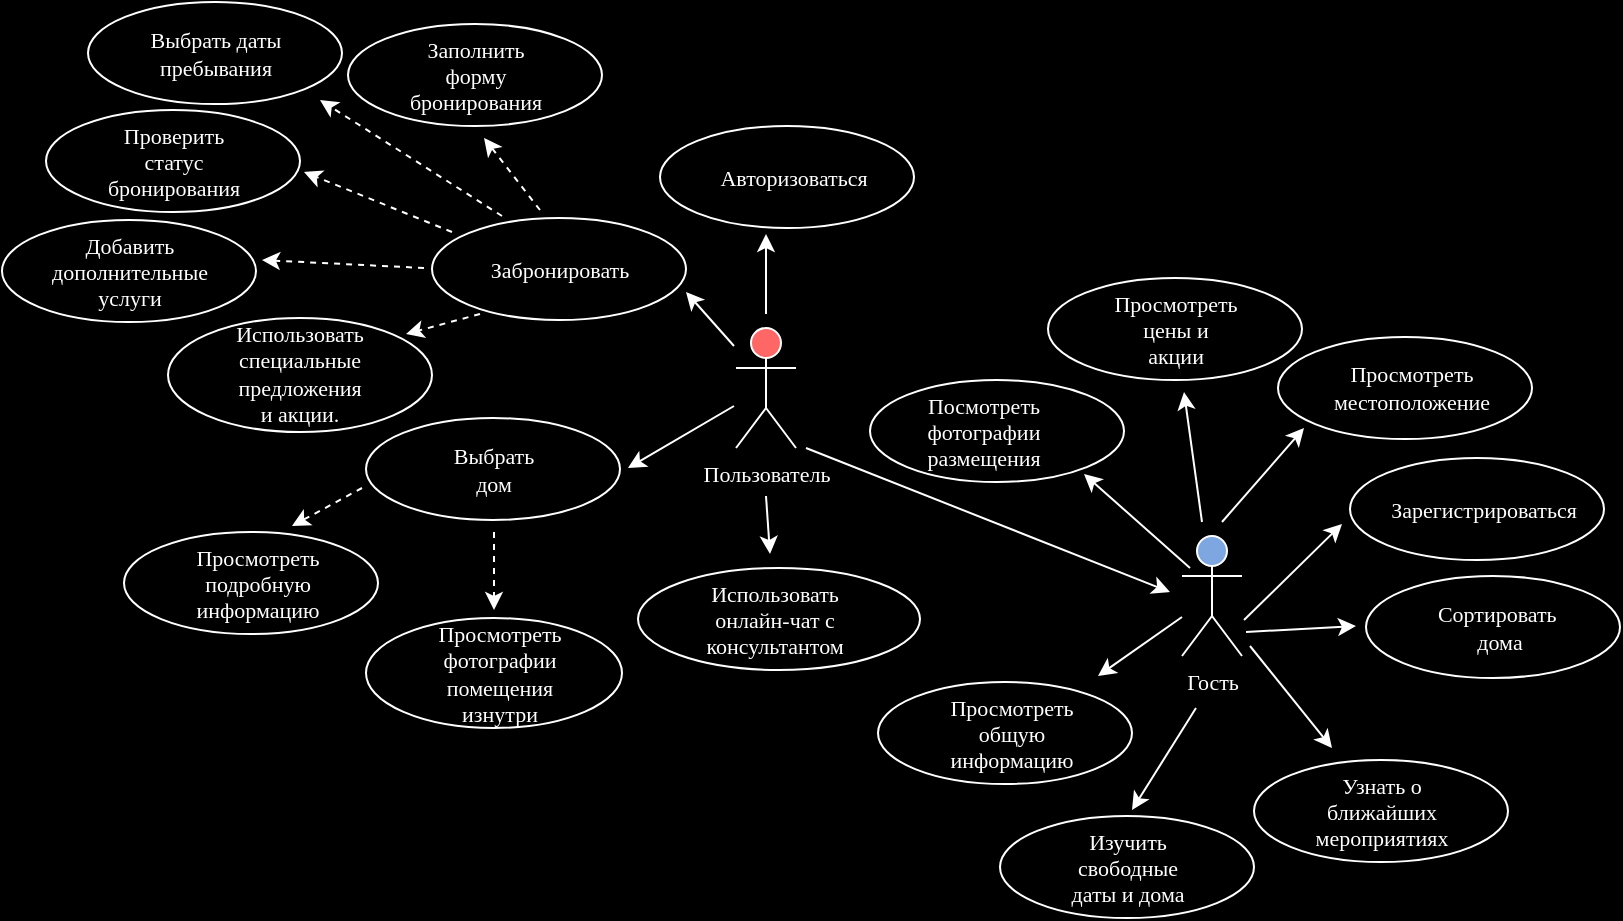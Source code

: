 <mxfile version="23.1.5" type="device">
  <diagram name="Page-1" id="e7e014a7-5840-1c2e-5031-d8a46d1fe8dd">
    <mxGraphModel dx="914" dy="554" grid="0" gridSize="10" guides="1" tooltips="1" connect="1" arrows="1" fold="1" page="1" pageScale="1" pageWidth="1169" pageHeight="826" background="#000000" math="0" shadow="0">
      <root>
        <mxCell id="0" />
        <mxCell id="1" parent="0" />
        <mxCell id="7D0xqLcLx8j0UuJhCW7n-1" value="&lt;font style=&quot;background-color: rgb(0, 0, 0); font-size: 11px;&quot; color=&quot;#ffffff&quot;&gt;Пользователь&lt;/font&gt;" style="shape=umlActor;verticalLabelPosition=bottom;verticalAlign=top;html=1;outlineConnect=0;strokeColor=#FFFFFF;fillColor=#FF6666;fontSize=11;fontFamily=Times New Roman;" parent="1" vertex="1">
          <mxGeometry x="602" y="174" width="30" height="60" as="geometry" />
        </mxCell>
        <mxCell id="7D0xqLcLx8j0UuJhCW7n-2" value="&lt;font style=&quot;background-color: rgb(0, 0, 0); font-size: 11px;&quot; color=&quot;#ffffff&quot;&gt;Гость&lt;br style=&quot;font-size: 11px;&quot;&gt;&lt;/font&gt;" style="shape=umlActor;verticalLabelPosition=bottom;verticalAlign=top;html=1;outlineConnect=0;strokeColor=#FFFFFF;fillColor=#7EA6E0;fontSize=11;fontFamily=Times New Roman;" parent="1" vertex="1">
          <mxGeometry x="825" y="278" width="30" height="60" as="geometry" />
        </mxCell>
        <mxCell id="7D0xqLcLx8j0UuJhCW7n-10" value="" style="group;fontSize=11;fontFamily=Times New Roman;" parent="1" vertex="1" connectable="0">
          <mxGeometry x="909" y="239" width="127" height="51" as="geometry" />
        </mxCell>
        <mxCell id="7D0xqLcLx8j0UuJhCW7n-3" value="" style="ellipse;whiteSpace=wrap;html=1;fillColor=#000000;strokeColor=#FFFFFF;fontSize=11;fontFamily=Times New Roman;" parent="7D0xqLcLx8j0UuJhCW7n-10" vertex="1">
          <mxGeometry width="127" height="51" as="geometry" />
        </mxCell>
        <mxCell id="7D0xqLcLx8j0UuJhCW7n-5" value="Зарегистрироваться" style="text;html=1;align=center;verticalAlign=middle;whiteSpace=wrap;rounded=0;fontColor=#FFFFFF;container=0;fontSize=11;fontFamily=Times New Roman;" parent="7D0xqLcLx8j0UuJhCW7n-10" vertex="1">
          <mxGeometry x="37" y="10.5" width="60" height="30" as="geometry" />
        </mxCell>
        <mxCell id="7D0xqLcLx8j0UuJhCW7n-13" value="" style="group;fontSize=11;fontFamily=Times New Roman;" parent="1" vertex="1" connectable="0">
          <mxGeometry x="873" y="178.5" width="127" height="51" as="geometry" />
        </mxCell>
        <mxCell id="7D0xqLcLx8j0UuJhCW7n-14" value="" style="ellipse;whiteSpace=wrap;html=1;fillColor=#000000;strokeColor=#FFFFFF;fontSize=11;fontFamily=Times New Roman;" parent="7D0xqLcLx8j0UuJhCW7n-13" vertex="1">
          <mxGeometry width="127" height="51" as="geometry" />
        </mxCell>
        <mxCell id="7D0xqLcLx8j0UuJhCW7n-15" value="Просмотреть местоположение" style="text;html=1;align=center;verticalAlign=middle;whiteSpace=wrap;rounded=0;fontColor=#FFFFFF;container=0;fontSize=11;fontFamily=Times New Roman;" parent="7D0xqLcLx8j0UuJhCW7n-13" vertex="1">
          <mxGeometry x="37" y="10.5" width="60" height="30" as="geometry" />
        </mxCell>
        <mxCell id="7D0xqLcLx8j0UuJhCW7n-16" value="" style="group;fontSize=11;fontFamily=Times New Roman;" parent="1" vertex="1" connectable="0">
          <mxGeometry x="564" y="73" width="127" height="51" as="geometry" />
        </mxCell>
        <mxCell id="7D0xqLcLx8j0UuJhCW7n-17" value="" style="ellipse;whiteSpace=wrap;html=1;fillColor=#000000;strokeColor=#FFFFFF;fontSize=11;fontFamily=Times New Roman;" parent="7D0xqLcLx8j0UuJhCW7n-16" vertex="1">
          <mxGeometry width="127" height="51" as="geometry" />
        </mxCell>
        <mxCell id="7D0xqLcLx8j0UuJhCW7n-18" value="Авторизоваться" style="text;html=1;align=center;verticalAlign=middle;whiteSpace=wrap;rounded=0;fontColor=#FFFFFF;container=0;fontSize=11;fontFamily=Times New Roman;" parent="7D0xqLcLx8j0UuJhCW7n-16" vertex="1">
          <mxGeometry x="37" y="10.5" width="60" height="30" as="geometry" />
        </mxCell>
        <mxCell id="7D0xqLcLx8j0UuJhCW7n-19" value="" style="group;fontSize=11;fontFamily=Times New Roman;" parent="1" vertex="1" connectable="0">
          <mxGeometry x="917" y="298" width="127" height="51" as="geometry" />
        </mxCell>
        <mxCell id="7D0xqLcLx8j0UuJhCW7n-20" value="" style="ellipse;whiteSpace=wrap;html=1;fillColor=#000000;strokeColor=#FFFFFF;fontSize=11;fontFamily=Times New Roman;" parent="7D0xqLcLx8j0UuJhCW7n-19" vertex="1">
          <mxGeometry width="127" height="51" as="geometry" />
        </mxCell>
        <mxCell id="7D0xqLcLx8j0UuJhCW7n-21" value="Сортировать&amp;nbsp; дома" style="text;html=1;align=center;verticalAlign=middle;whiteSpace=wrap;rounded=0;fontColor=#FFFFFF;container=0;fontSize=11;fontFamily=Times New Roman;" parent="7D0xqLcLx8j0UuJhCW7n-19" vertex="1">
          <mxGeometry x="37" y="10.5" width="60" height="30" as="geometry" />
        </mxCell>
        <mxCell id="7D0xqLcLx8j0UuJhCW7n-22" value="" style="group;fontSize=11;fontFamily=Times New Roman;" parent="1" vertex="1" connectable="0">
          <mxGeometry x="673" y="351" width="127" height="51" as="geometry" />
        </mxCell>
        <mxCell id="7D0xqLcLx8j0UuJhCW7n-23" value="" style="ellipse;whiteSpace=wrap;html=1;fillColor=#000000;strokeColor=#FFFFFF;fontSize=11;fontFamily=Times New Roman;" parent="7D0xqLcLx8j0UuJhCW7n-22" vertex="1">
          <mxGeometry width="127" height="51" as="geometry" />
        </mxCell>
        <mxCell id="7D0xqLcLx8j0UuJhCW7n-24" value="Просмотреть общую информацию" style="text;html=1;align=center;verticalAlign=middle;whiteSpace=wrap;rounded=0;fontColor=#FFFFFF;container=0;fontSize=11;fontFamily=Times New Roman;" parent="7D0xqLcLx8j0UuJhCW7n-22" vertex="1">
          <mxGeometry x="37" y="10.5" width="60" height="30" as="geometry" />
        </mxCell>
        <mxCell id="7D0xqLcLx8j0UuJhCW7n-25" value="" style="group;fontSize=11;fontFamily=Times New Roman;" parent="1" vertex="1" connectable="0">
          <mxGeometry x="417" y="219" width="127" height="51" as="geometry" />
        </mxCell>
        <mxCell id="7D0xqLcLx8j0UuJhCW7n-26" value="" style="ellipse;whiteSpace=wrap;html=1;fillColor=#000000;strokeColor=#FFFFFF;fontSize=11;fontFamily=Times New Roman;" parent="7D0xqLcLx8j0UuJhCW7n-25" vertex="1">
          <mxGeometry width="127" height="51" as="geometry" />
        </mxCell>
        <mxCell id="7D0xqLcLx8j0UuJhCW7n-27" value="Выбрать дом" style="text;html=1;align=center;verticalAlign=middle;whiteSpace=wrap;rounded=0;fontColor=#FFFFFF;container=0;fontSize=11;fontFamily=Times New Roman;" parent="7D0xqLcLx8j0UuJhCW7n-25" vertex="1">
          <mxGeometry x="33.5" y="10.5" width="59.5" height="30" as="geometry" />
        </mxCell>
        <mxCell id="7D0xqLcLx8j0UuJhCW7n-28" value="" style="group;fontSize=11;fontFamily=Times New Roman;" parent="1" vertex="1" connectable="0">
          <mxGeometry x="450" y="119" width="127" height="51" as="geometry" />
        </mxCell>
        <mxCell id="7D0xqLcLx8j0UuJhCW7n-29" value="" style="ellipse;whiteSpace=wrap;html=1;fillColor=#000000;strokeColor=#FFFFFF;fontSize=11;fontFamily=Times New Roman;" parent="7D0xqLcLx8j0UuJhCW7n-28" vertex="1">
          <mxGeometry width="127" height="51" as="geometry" />
        </mxCell>
        <mxCell id="7D0xqLcLx8j0UuJhCW7n-30" value="Забронировать" style="text;html=1;align=center;verticalAlign=middle;whiteSpace=wrap;rounded=0;fontColor=#FFFFFF;container=0;fontSize=11;fontFamily=Times New Roman;" parent="7D0xqLcLx8j0UuJhCW7n-28" vertex="1">
          <mxGeometry x="33.5" y="10.5" width="60" height="30" as="geometry" />
        </mxCell>
        <mxCell id="7D0xqLcLx8j0UuJhCW7n-31" value="" style="group;fontSize=11;fontFamily=Times New Roman;" parent="1" vertex="1" connectable="0">
          <mxGeometry x="734" y="418" width="127" height="51" as="geometry" />
        </mxCell>
        <mxCell id="7D0xqLcLx8j0UuJhCW7n-32" value="" style="ellipse;whiteSpace=wrap;html=1;fillColor=#000000;strokeColor=#FFFFFF;fontSize=11;fontFamily=Times New Roman;" parent="7D0xqLcLx8j0UuJhCW7n-31" vertex="1">
          <mxGeometry width="127" height="51" as="geometry" />
        </mxCell>
        <mxCell id="7D0xqLcLx8j0UuJhCW7n-33" value="Изучить свободные даты и дома" style="text;html=1;align=center;verticalAlign=middle;whiteSpace=wrap;rounded=0;fontColor=#FFFFFF;container=0;fontSize=11;fontFamily=Times New Roman;" parent="7D0xqLcLx8j0UuJhCW7n-31" vertex="1">
          <mxGeometry x="33.5" y="10.5" width="60" height="30" as="geometry" />
        </mxCell>
        <mxCell id="nafYCN3jZckzrY_32epx-2" value="" style="group;fontSize=11;fontFamily=Times New Roman;" vertex="1" connectable="0" parent="1">
          <mxGeometry x="758" y="149" width="127" height="51" as="geometry" />
        </mxCell>
        <mxCell id="nafYCN3jZckzrY_32epx-3" value="" style="ellipse;whiteSpace=wrap;html=1;fillColor=#000000;strokeColor=#FFFFFF;fontSize=11;fontFamily=Times New Roman;" vertex="1" parent="nafYCN3jZckzrY_32epx-2">
          <mxGeometry width="127" height="51" as="geometry" />
        </mxCell>
        <mxCell id="nafYCN3jZckzrY_32epx-4" value="Просмотреть цены и акции" style="text;html=1;align=center;verticalAlign=middle;whiteSpace=wrap;rounded=0;fontColor=#FFFFFF;container=0;fontSize=11;fontFamily=Times New Roman;" vertex="1" parent="nafYCN3jZckzrY_32epx-2">
          <mxGeometry x="33.5" y="10.5" width="60" height="30" as="geometry" />
        </mxCell>
        <mxCell id="nafYCN3jZckzrY_32epx-6" value="" style="group;fontSize=11;fontFamily=Times New Roman;" vertex="1" connectable="0" parent="1">
          <mxGeometry x="861" y="390" width="127" height="51" as="geometry" />
        </mxCell>
        <mxCell id="nafYCN3jZckzrY_32epx-7" value="" style="ellipse;whiteSpace=wrap;html=1;fillColor=#000000;strokeColor=#FFFFFF;fontSize=11;fontFamily=Times New Roman;" vertex="1" parent="nafYCN3jZckzrY_32epx-6">
          <mxGeometry width="127" height="51" as="geometry" />
        </mxCell>
        <mxCell id="nafYCN3jZckzrY_32epx-8" value="Узнать о ближайших мероприятиях" style="text;html=1;align=center;verticalAlign=middle;whiteSpace=wrap;rounded=0;fontColor=#FFFFFF;container=0;fontSize=11;fontFamily=Times New Roman;" vertex="1" parent="nafYCN3jZckzrY_32epx-6">
          <mxGeometry x="33.5" y="10.5" width="60" height="30" as="geometry" />
        </mxCell>
        <mxCell id="nafYCN3jZckzrY_32epx-9" value="" style="group;fontSize=11;fontFamily=Times New Roman;" vertex="1" connectable="0" parent="1">
          <mxGeometry x="553" y="294" width="141" height="51" as="geometry" />
        </mxCell>
        <mxCell id="nafYCN3jZckzrY_32epx-10" value="" style="ellipse;whiteSpace=wrap;html=1;fillColor=#000000;strokeColor=#FFFFFF;fontSize=11;fontFamily=Times New Roman;" vertex="1" parent="nafYCN3jZckzrY_32epx-9">
          <mxGeometry width="141" height="51" as="geometry" />
        </mxCell>
        <mxCell id="nafYCN3jZckzrY_32epx-11" value="Использовать онлайн-чат с консультантом" style="text;html=1;align=center;verticalAlign=middle;whiteSpace=wrap;rounded=0;fontColor=#FFFFFF;container=0;fontSize=11;fontFamily=Times New Roman;" vertex="1" parent="nafYCN3jZckzrY_32epx-9">
          <mxGeometry x="34.996" y="10.5" width="66.614" height="30" as="geometry" />
        </mxCell>
        <mxCell id="nafYCN3jZckzrY_32epx-12" value="" style="group;fontSize=11;fontFamily=Times New Roman;" vertex="1" connectable="0" parent="1">
          <mxGeometry x="669" y="200" width="127" height="51" as="geometry" />
        </mxCell>
        <mxCell id="nafYCN3jZckzrY_32epx-13" value="" style="ellipse;whiteSpace=wrap;html=1;fillColor=#000000;strokeColor=#FFFFFF;fontSize=11;fontFamily=Times New Roman;" vertex="1" parent="nafYCN3jZckzrY_32epx-12">
          <mxGeometry width="127" height="51" as="geometry" />
        </mxCell>
        <mxCell id="nafYCN3jZckzrY_32epx-14" value="Посмотреть фотографии размещения" style="text;html=1;align=center;verticalAlign=middle;whiteSpace=wrap;rounded=0;fontColor=#FFFFFF;container=0;fontSize=11;fontFamily=Times New Roman;" vertex="1" parent="nafYCN3jZckzrY_32epx-12">
          <mxGeometry x="27" y="10.5" width="60" height="30" as="geometry" />
        </mxCell>
        <mxCell id="nafYCN3jZckzrY_32epx-51" value="" style="endArrow=classic;html=1;rounded=0;strokeColor=#FFFFFF;fontSize=11;fontFamily=Times New Roman;" edge="1" parent="nafYCN3jZckzrY_32epx-12">
          <mxGeometry width="50" height="50" relative="1" as="geometry">
            <mxPoint x="-32" y="34" as="sourcePoint" />
            <mxPoint x="150" y="106" as="targetPoint" />
          </mxGeometry>
        </mxCell>
        <mxCell id="nafYCN3jZckzrY_32epx-15" value="" style="group;fontSize=11;fontFamily=Times New Roman;" vertex="1" connectable="0" parent="1">
          <mxGeometry x="296" y="276" width="127" height="51" as="geometry" />
        </mxCell>
        <mxCell id="nafYCN3jZckzrY_32epx-16" value="" style="ellipse;whiteSpace=wrap;html=1;fillColor=#000000;strokeColor=#FFFFFF;fontSize=11;fontFamily=Times New Roman;" vertex="1" parent="nafYCN3jZckzrY_32epx-15">
          <mxGeometry width="127" height="51" as="geometry" />
        </mxCell>
        <mxCell id="nafYCN3jZckzrY_32epx-17" value="Просмотреть подробную информацию" style="text;html=1;align=center;verticalAlign=middle;whiteSpace=wrap;rounded=0;fontColor=#FFFFFF;container=0;fontSize=11;fontFamily=Times New Roman;" vertex="1" parent="nafYCN3jZckzrY_32epx-15">
          <mxGeometry x="37" y="10.5" width="60" height="30" as="geometry" />
        </mxCell>
        <mxCell id="nafYCN3jZckzrY_32epx-18" value="" style="group;fontSize=11;fontFamily=Times New Roman;" vertex="1" connectable="0" parent="1">
          <mxGeometry x="417" y="319" width="128" height="55" as="geometry" />
        </mxCell>
        <mxCell id="nafYCN3jZckzrY_32epx-19" value="" style="ellipse;whiteSpace=wrap;html=1;fillColor=#000000;strokeColor=#FFFFFF;fontSize=11;fontFamily=Times New Roman;" vertex="1" parent="nafYCN3jZckzrY_32epx-18">
          <mxGeometry width="128" height="55" as="geometry" />
        </mxCell>
        <mxCell id="nafYCN3jZckzrY_32epx-20" value="Просмотреть фотографии помещения изнутри" style="text;html=1;align=center;verticalAlign=middle;whiteSpace=wrap;rounded=0;fontColor=#FFFFFF;container=0;fontSize=11;fontFamily=Times New Roman;" vertex="1" parent="nafYCN3jZckzrY_32epx-18">
          <mxGeometry x="37.291" y="11.324" width="60.472" height="32.353" as="geometry" />
        </mxCell>
        <mxCell id="nafYCN3jZckzrY_32epx-21" value="" style="group;fontSize=11;fontFamily=Times New Roman;" vertex="1" connectable="0" parent="1">
          <mxGeometry x="278" y="11" width="127" height="51" as="geometry" />
        </mxCell>
        <mxCell id="nafYCN3jZckzrY_32epx-22" value="" style="ellipse;whiteSpace=wrap;html=1;fillColor=#000000;strokeColor=#FFFFFF;fontSize=11;fontFamily=Times New Roman;" vertex="1" parent="nafYCN3jZckzrY_32epx-21">
          <mxGeometry width="127" height="51" as="geometry" />
        </mxCell>
        <mxCell id="nafYCN3jZckzrY_32epx-23" value="Выбрать даты пребывания" style="text;html=1;align=center;verticalAlign=middle;whiteSpace=wrap;rounded=0;fontColor=#FFFFFF;container=0;fontSize=11;fontFamily=Times New Roman;" vertex="1" parent="nafYCN3jZckzrY_32epx-21">
          <mxGeometry x="29.75" y="10.5" width="67.5" height="30" as="geometry" />
        </mxCell>
        <mxCell id="nafYCN3jZckzrY_32epx-25" value="" style="group;fontSize=11;fontFamily=Times New Roman;" vertex="1" connectable="0" parent="1">
          <mxGeometry x="408" y="22" width="127" height="51" as="geometry" />
        </mxCell>
        <mxCell id="nafYCN3jZckzrY_32epx-26" value="" style="ellipse;whiteSpace=wrap;html=1;fillColor=#000000;strokeColor=#FFFFFF;fontSize=11;fontFamily=Times New Roman;" vertex="1" parent="nafYCN3jZckzrY_32epx-25">
          <mxGeometry width="127" height="51" as="geometry" />
        </mxCell>
        <mxCell id="nafYCN3jZckzrY_32epx-27" value="Заполнить форму бронирования" style="text;html=1;align=center;verticalAlign=middle;whiteSpace=wrap;rounded=0;fontColor=#FFFFFF;container=0;fontSize=11;fontFamily=Times New Roman;" vertex="1" parent="nafYCN3jZckzrY_32epx-25">
          <mxGeometry x="33.5" y="10.5" width="60" height="30" as="geometry" />
        </mxCell>
        <mxCell id="nafYCN3jZckzrY_32epx-28" value="" style="group;fontSize=11;fontFamily=Times New Roman;" vertex="1" connectable="0" parent="1">
          <mxGeometry x="257" y="65" width="127" height="51" as="geometry" />
        </mxCell>
        <mxCell id="nafYCN3jZckzrY_32epx-29" value="" style="ellipse;whiteSpace=wrap;html=1;fillColor=#000000;strokeColor=#FFFFFF;fontSize=11;fontFamily=Times New Roman;" vertex="1" parent="nafYCN3jZckzrY_32epx-28">
          <mxGeometry width="127" height="51" as="geometry" />
        </mxCell>
        <mxCell id="nafYCN3jZckzrY_32epx-30" value="Проверить статус бронирования" style="text;html=1;align=center;verticalAlign=middle;whiteSpace=wrap;rounded=0;fontColor=#FFFFFF;container=0;fontSize=11;fontFamily=Times New Roman;" vertex="1" parent="nafYCN3jZckzrY_32epx-28">
          <mxGeometry x="33.5" y="10.5" width="60" height="30" as="geometry" />
        </mxCell>
        <mxCell id="nafYCN3jZckzrY_32epx-31" value="" style="group;fontSize=11;fontFamily=Times New Roman;" vertex="1" connectable="0" parent="1">
          <mxGeometry x="235" y="120" width="127" height="51" as="geometry" />
        </mxCell>
        <mxCell id="nafYCN3jZckzrY_32epx-32" value="" style="ellipse;whiteSpace=wrap;html=1;fillColor=#000000;strokeColor=#FFFFFF;fontSize=11;fontFamily=Times New Roman;" vertex="1" parent="nafYCN3jZckzrY_32epx-31">
          <mxGeometry width="127" height="51" as="geometry" />
        </mxCell>
        <mxCell id="nafYCN3jZckzrY_32epx-33" value="Добавить дополнительные услуги" style="text;html=1;align=center;verticalAlign=middle;whiteSpace=wrap;rounded=0;fontColor=#FFFFFF;container=0;fontSize=11;fontFamily=Times New Roman;" vertex="1" parent="nafYCN3jZckzrY_32epx-31">
          <mxGeometry x="33.5" y="10.5" width="60" height="30" as="geometry" />
        </mxCell>
        <mxCell id="nafYCN3jZckzrY_32epx-34" value="" style="group;fontSize=11;fontFamily=Times New Roman;" vertex="1" connectable="0" parent="1">
          <mxGeometry x="318" y="169" width="132" height="57" as="geometry" />
        </mxCell>
        <mxCell id="nafYCN3jZckzrY_32epx-35" value="" style="ellipse;whiteSpace=wrap;html=1;fillColor=#000000;strokeColor=#FFFFFF;fontSize=11;fontFamily=Times New Roman;" vertex="1" parent="nafYCN3jZckzrY_32epx-34">
          <mxGeometry width="132" height="57" as="geometry" />
        </mxCell>
        <mxCell id="nafYCN3jZckzrY_32epx-36" value="Использовать специальные предложения и акции." style="text;html=1;align=center;verticalAlign=middle;whiteSpace=wrap;rounded=0;fontColor=#FFFFFF;container=0;fontSize=11;fontFamily=Times New Roman;" vertex="1" parent="nafYCN3jZckzrY_32epx-34">
          <mxGeometry x="34.819" y="11.735" width="62.362" height="33.529" as="geometry" />
        </mxCell>
        <mxCell id="nafYCN3jZckzrY_32epx-42" value="" style="endArrow=classic;html=1;rounded=0;strokeColor=#FFFFFF;fontSize=11;fontFamily=Times New Roman;" edge="1" parent="1">
          <mxGeometry width="50" height="50" relative="1" as="geometry">
            <mxPoint x="856" y="320" as="sourcePoint" />
            <mxPoint x="905" y="272" as="targetPoint" />
          </mxGeometry>
        </mxCell>
        <mxCell id="nafYCN3jZckzrY_32epx-43" value="" style="endArrow=classic;html=1;rounded=0;strokeColor=#FFFFFF;fontSize=11;fontFamily=Times New Roman;" edge="1" parent="1" source="7D0xqLcLx8j0UuJhCW7n-2">
          <mxGeometry width="50" height="50" relative="1" as="geometry">
            <mxPoint x="822" y="315" as="sourcePoint" />
            <mxPoint x="783" y="348" as="targetPoint" />
          </mxGeometry>
        </mxCell>
        <mxCell id="nafYCN3jZckzrY_32epx-44" value="" style="endArrow=classic;html=1;rounded=0;strokeColor=#FFFFFF;fontSize=11;fontFamily=Times New Roman;" edge="1" parent="1">
          <mxGeometry width="50" height="50" relative="1" as="geometry">
            <mxPoint x="845" y="271" as="sourcePoint" />
            <mxPoint x="886" y="224" as="targetPoint" />
          </mxGeometry>
        </mxCell>
        <mxCell id="nafYCN3jZckzrY_32epx-45" value="" style="endArrow=classic;html=1;rounded=0;strokeColor=#FFFFFF;fontSize=11;fontFamily=Times New Roman;" edge="1" parent="1">
          <mxGeometry width="50" height="50" relative="1" as="geometry">
            <mxPoint x="832" y="364" as="sourcePoint" />
            <mxPoint x="800" y="415" as="targetPoint" />
          </mxGeometry>
        </mxCell>
        <mxCell id="nafYCN3jZckzrY_32epx-46" value="" style="endArrow=classic;html=1;rounded=0;strokeColor=#FFFFFF;fontSize=11;fontFamily=Times New Roman;" edge="1" parent="1">
          <mxGeometry width="50" height="50" relative="1" as="geometry">
            <mxPoint x="859" y="333" as="sourcePoint" />
            <mxPoint x="900" y="384" as="targetPoint" />
          </mxGeometry>
        </mxCell>
        <mxCell id="nafYCN3jZckzrY_32epx-47" value="" style="endArrow=classic;html=1;rounded=0;strokeColor=#FFFFFF;fontSize=11;fontFamily=Times New Roman;" edge="1" parent="1">
          <mxGeometry width="50" height="50" relative="1" as="geometry">
            <mxPoint x="835" y="271" as="sourcePoint" />
            <mxPoint x="826" y="206" as="targetPoint" />
          </mxGeometry>
        </mxCell>
        <mxCell id="nafYCN3jZckzrY_32epx-48" value="" style="endArrow=classic;html=1;rounded=0;strokeColor=#FFFFFF;fontSize=11;fontFamily=Times New Roman;" edge="1" parent="1">
          <mxGeometry width="50" height="50" relative="1" as="geometry">
            <mxPoint x="829" y="294" as="sourcePoint" />
            <mxPoint x="776" y="247" as="targetPoint" />
          </mxGeometry>
        </mxCell>
        <mxCell id="nafYCN3jZckzrY_32epx-50" value="" style="endArrow=classic;html=1;rounded=0;strokeColor=#FFFFFF;fontSize=11;fontFamily=Times New Roman;" edge="1" parent="1">
          <mxGeometry width="50" height="50" relative="1" as="geometry">
            <mxPoint x="857" y="326" as="sourcePoint" />
            <mxPoint x="912" y="323" as="targetPoint" />
          </mxGeometry>
        </mxCell>
        <mxCell id="nafYCN3jZckzrY_32epx-54" value="" style="endArrow=classic;html=1;rounded=0;strokeColor=#FFFFFF;fontSize=11;fontFamily=Times New Roman;" edge="1" parent="1">
          <mxGeometry width="50" height="50" relative="1" as="geometry">
            <mxPoint x="601" y="213" as="sourcePoint" />
            <mxPoint x="548" y="244" as="targetPoint" />
          </mxGeometry>
        </mxCell>
        <mxCell id="nafYCN3jZckzrY_32epx-55" value="" style="endArrow=classic;html=1;rounded=0;strokeColor=#FFFFFF;dashed=1;fontSize=11;fontFamily=Times New Roman;" edge="1" parent="1">
          <mxGeometry width="50" height="50" relative="1" as="geometry">
            <mxPoint x="504" y="115" as="sourcePoint" />
            <mxPoint x="476" y="79" as="targetPoint" />
          </mxGeometry>
        </mxCell>
        <mxCell id="nafYCN3jZckzrY_32epx-56" value="" style="endArrow=classic;html=1;rounded=0;strokeColor=#FFFFFF;fontSize=11;fontFamily=Times New Roman;" edge="1" parent="1">
          <mxGeometry width="50" height="50" relative="1" as="geometry">
            <mxPoint x="601" y="183" as="sourcePoint" />
            <mxPoint x="577" y="156" as="targetPoint" />
          </mxGeometry>
        </mxCell>
        <mxCell id="nafYCN3jZckzrY_32epx-57" value="" style="endArrow=classic;html=1;rounded=0;strokeColor=#FFFFFF;fontSize=11;fontFamily=Times New Roman;" edge="1" parent="1">
          <mxGeometry width="50" height="50" relative="1" as="geometry">
            <mxPoint x="617" y="167" as="sourcePoint" />
            <mxPoint x="617" y="127" as="targetPoint" />
          </mxGeometry>
        </mxCell>
        <mxCell id="nafYCN3jZckzrY_32epx-58" value="" style="endArrow=classic;html=1;rounded=0;strokeColor=#FFFFFF;dashed=1;fontSize=11;fontFamily=Times New Roman;" edge="1" parent="1">
          <mxGeometry width="50" height="50" relative="1" as="geometry">
            <mxPoint x="474" y="167" as="sourcePoint" />
            <mxPoint x="437" y="177" as="targetPoint" />
          </mxGeometry>
        </mxCell>
        <mxCell id="nafYCN3jZckzrY_32epx-59" value="" style="endArrow=classic;html=1;rounded=0;strokeColor=#FFFFFF;dashed=1;fontSize=11;fontFamily=Times New Roman;" edge="1" parent="1">
          <mxGeometry width="50" height="50" relative="1" as="geometry">
            <mxPoint x="446" y="144" as="sourcePoint" />
            <mxPoint x="365" y="140" as="targetPoint" />
          </mxGeometry>
        </mxCell>
        <mxCell id="nafYCN3jZckzrY_32epx-60" value="" style="endArrow=classic;html=1;rounded=0;strokeColor=#FFFFFF;dashed=1;fontSize=11;fontFamily=Times New Roman;" edge="1" parent="1">
          <mxGeometry width="50" height="50" relative="1" as="geometry">
            <mxPoint x="460" y="126" as="sourcePoint" />
            <mxPoint x="386" y="96" as="targetPoint" />
          </mxGeometry>
        </mxCell>
        <mxCell id="nafYCN3jZckzrY_32epx-61" value="" style="endArrow=classic;html=1;rounded=0;strokeColor=#FFFFFF;dashed=1;fontSize=11;fontFamily=Times New Roman;" edge="1" parent="1">
          <mxGeometry width="50" height="50" relative="1" as="geometry">
            <mxPoint x="485" y="118" as="sourcePoint" />
            <mxPoint x="394" y="60" as="targetPoint" />
          </mxGeometry>
        </mxCell>
        <mxCell id="nafYCN3jZckzrY_32epx-63" value="" style="endArrow=classic;html=1;rounded=0;strokeColor=#FFFFFF;dashed=1;fontSize=11;fontFamily=Times New Roman;" edge="1" parent="1">
          <mxGeometry width="50" height="50" relative="1" as="geometry">
            <mxPoint x="415" y="254" as="sourcePoint" />
            <mxPoint x="380" y="273" as="targetPoint" />
          </mxGeometry>
        </mxCell>
        <mxCell id="nafYCN3jZckzrY_32epx-64" value="" style="endArrow=classic;html=1;rounded=0;strokeColor=#FFFFFF;dashed=1;fontSize=11;fontFamily=Times New Roman;" edge="1" parent="1">
          <mxGeometry width="50" height="50" relative="1" as="geometry">
            <mxPoint x="481" y="276" as="sourcePoint" />
            <mxPoint x="481" y="315" as="targetPoint" />
          </mxGeometry>
        </mxCell>
        <mxCell id="nafYCN3jZckzrY_32epx-65" value="" style="endArrow=classic;html=1;rounded=0;strokeColor=#FFFFFF;fontSize=11;fontFamily=Times New Roman;" edge="1" parent="1">
          <mxGeometry width="50" height="50" relative="1" as="geometry">
            <mxPoint x="617" y="258" as="sourcePoint" />
            <mxPoint x="619" y="287" as="targetPoint" />
          </mxGeometry>
        </mxCell>
      </root>
    </mxGraphModel>
  </diagram>
</mxfile>
